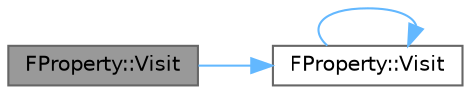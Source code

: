 digraph "FProperty::Visit"
{
 // INTERACTIVE_SVG=YES
 // LATEX_PDF_SIZE
  bgcolor="transparent";
  edge [fontname=Helvetica,fontsize=10,labelfontname=Helvetica,labelfontsize=10];
  node [fontname=Helvetica,fontsize=10,shape=box,height=0.2,width=0.4];
  rankdir="LR";
  Node1 [id="Node000001",label="FProperty::Visit",height=0.2,width=0.4,color="gray40", fillcolor="grey60", style="filled", fontcolor="black",tooltip="Visits this property and allows recursion into the inner properties This method allows callers to vis..."];
  Node1 -> Node2 [id="edge1_Node000001_Node000002",color="steelblue1",style="solid",tooltip=" "];
  Node2 [id="Node000002",label="FProperty::Visit",height=0.2,width=0.4,color="grey40", fillcolor="white", style="filled",URL="$d9/dbc/classFProperty.html#ad8da1f22efce9cadb99f44445854860b",tooltip="Visits this property and allows recursion into the inner properties This method allows callers to vis..."];
  Node2 -> Node2 [id="edge2_Node000002_Node000002",color="steelblue1",style="solid",tooltip=" "];
}
